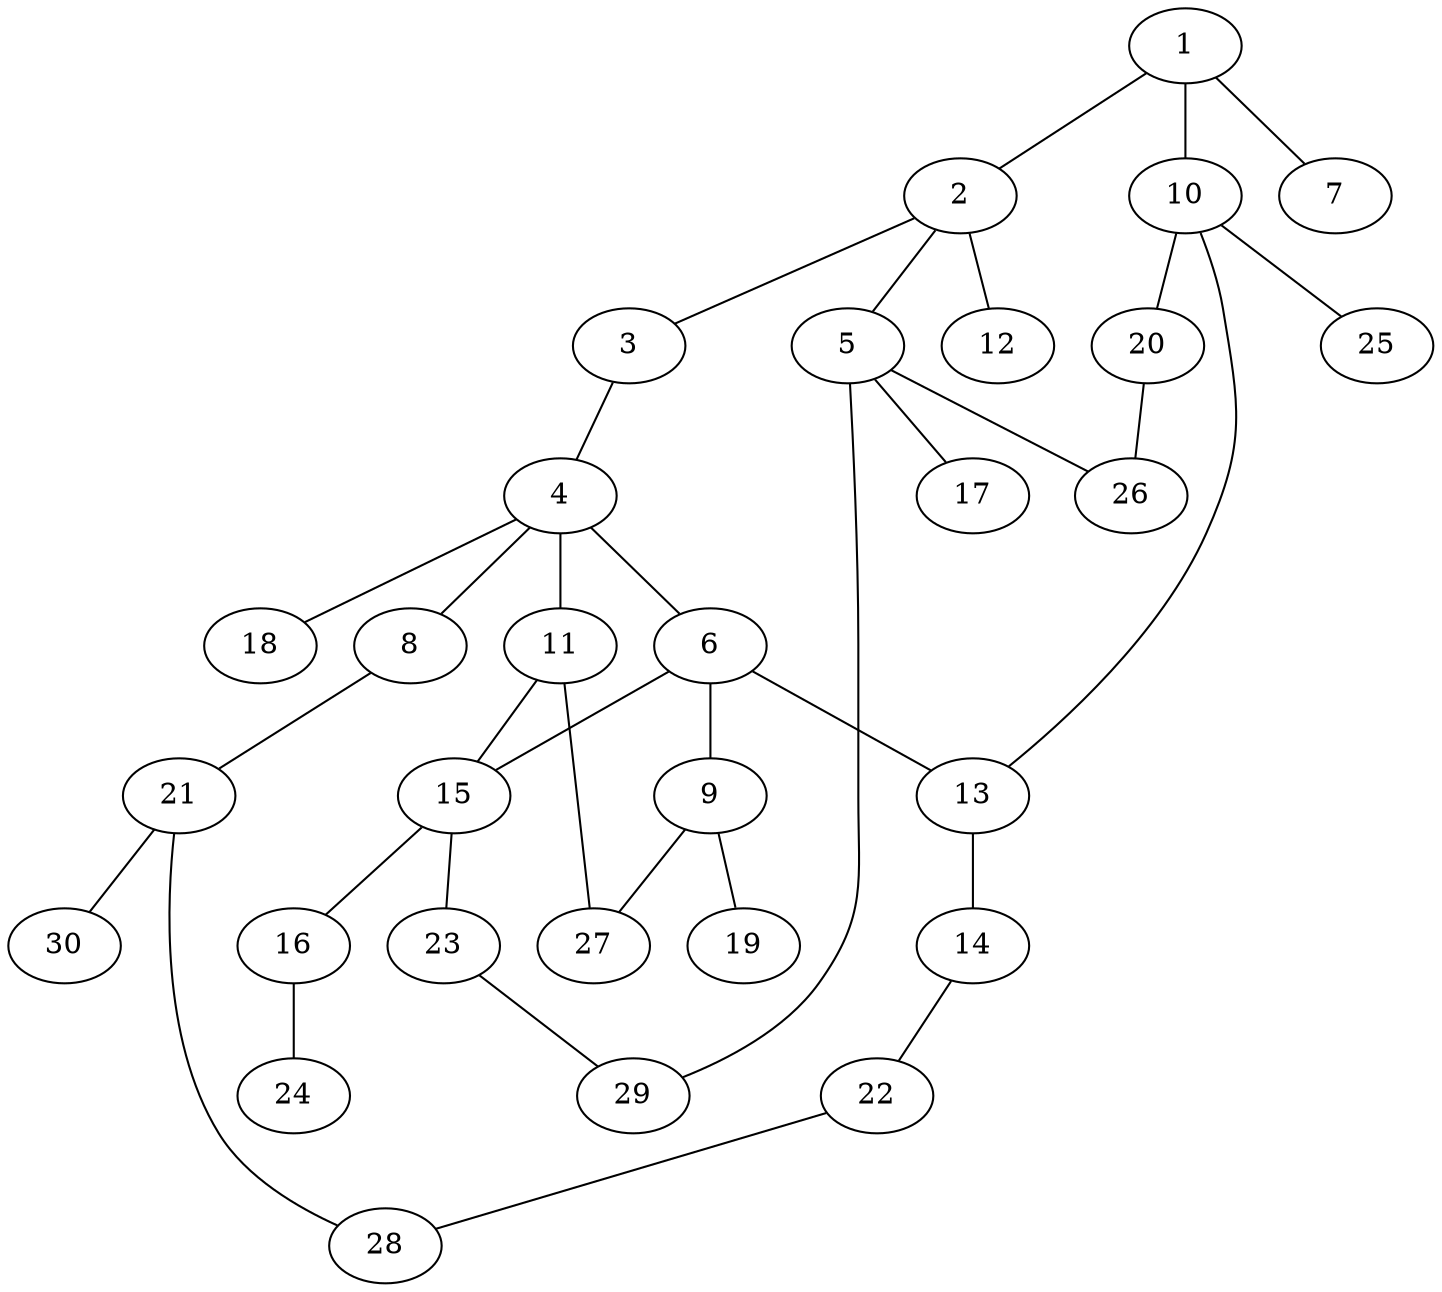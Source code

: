 graph graphname {1--2
1--7
1--10
2--3
2--5
2--12
3--4
4--6
4--8
4--11
4--18
5--17
5--26
5--29
6--9
6--13
6--15
8--21
9--19
9--27
10--13
10--20
10--25
11--15
11--27
13--14
14--22
15--16
15--23
16--24
20--26
21--28
21--30
22--28
23--29
}